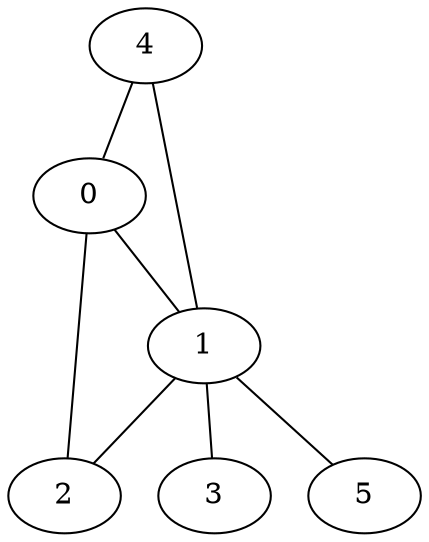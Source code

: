 graph G {
0 [liczba_kolorow="1", przypisane_kolory="6"];
1 [liczba_kolorow="3", przypisane_kolory="1, 2, 3, 4"];
2 [liczba_kolorow="2", przypisane_kolory="4, 5"];
3 [liczba_kolorow="2", przypisane_kolory="4, 5"];
4 [liczba_kolorow="1", przypisane_kolory="4"];
5 [liczba_kolorow="1", przypisane_kolory="4"];
0--1 ;
1--2 ;
1--3 ;
1--5 ;
2--0 ;
4--0 ;
4--1 ;
}
